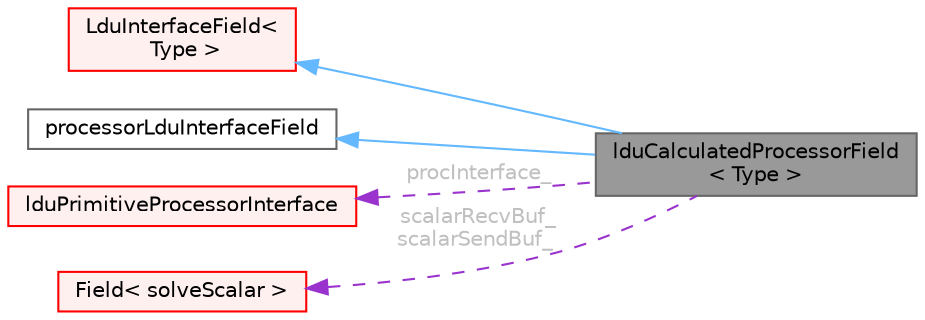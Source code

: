 digraph "lduCalculatedProcessorField&lt; Type &gt;"
{
 // LATEX_PDF_SIZE
  bgcolor="transparent";
  edge [fontname=Helvetica,fontsize=10,labelfontname=Helvetica,labelfontsize=10];
  node [fontname=Helvetica,fontsize=10,shape=box,height=0.2,width=0.4];
  rankdir="LR";
  Node1 [id="Node000001",label="lduCalculatedProcessorField\l\< Type \>",height=0.2,width=0.4,color="gray40", fillcolor="grey60", style="filled", fontcolor="black",tooltip="A lduProcessorField type bypassing coupledFvPatchField."];
  Node2 -> Node1 [id="edge1_Node000001_Node000002",dir="back",color="steelblue1",style="solid",tooltip=" "];
  Node2 [id="Node000002",label="LduInterfaceField\<\l Type \>",height=0.2,width=0.4,color="red", fillcolor="#FFF0F0", style="filled",URL="$classFoam_1_1LduInterfaceField.html",tooltip="An abstract base class for implicitly-coupled interface fields e.g. processor and cyclic patch fields..."];
  Node4 -> Node1 [id="edge2_Node000001_Node000004",dir="back",color="steelblue1",style="solid",tooltip=" "];
  Node4 [id="Node000004",label="processorLduInterfaceField",height=0.2,width=0.4,color="gray40", fillcolor="white", style="filled",URL="$classFoam_1_1processorLduInterfaceField.html",tooltip="Abstract base class for processor coupled interfaces."];
  Node5 -> Node1 [id="edge3_Node000001_Node000005",dir="back",color="darkorchid3",style="dashed",tooltip=" ",label=" procInterface_",fontcolor="grey" ];
  Node5 [id="Node000005",label="lduPrimitiveProcessorInterface",height=0.2,width=0.4,color="red", fillcolor="#FFF0F0", style="filled",URL="$classFoam_1_1lduPrimitiveProcessorInterface.html",tooltip="Concrete implementation of processor interface. Used to temporarily store settings."];
  Node8 -> Node1 [id="edge4_Node000001_Node000008",dir="back",color="darkorchid3",style="dashed",tooltip=" ",label=" scalarRecvBuf_\nscalarSendBuf_",fontcolor="grey" ];
  Node8 [id="Node000008",label="Field\< solveScalar \>",height=0.2,width=0.4,color="red", fillcolor="#FFF0F0", style="filled",URL="$classFoam_1_1Field.html",tooltip=" "];
}
